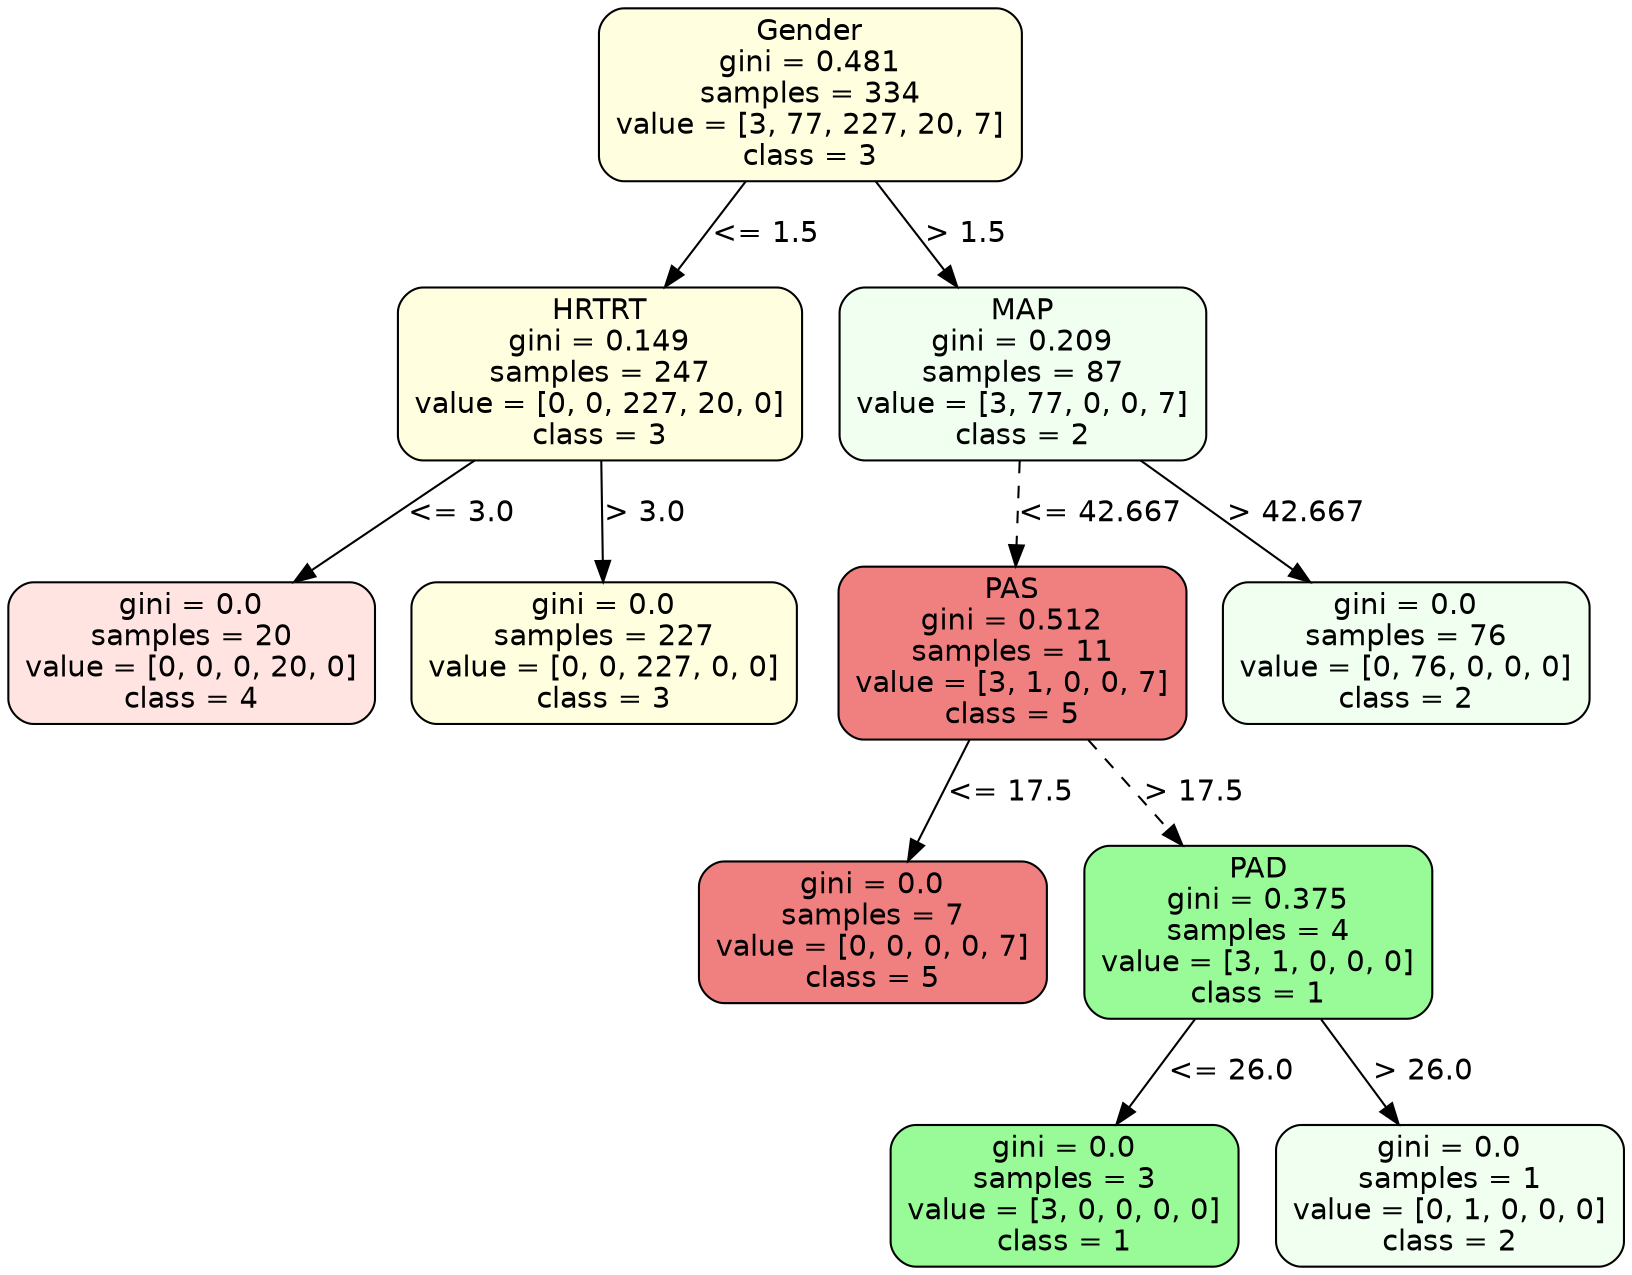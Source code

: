 strict digraph Tree {
	graph [bb="0,0,660.5,604"];
	node [color=black,
		fontname=helvetica,
		label="\N",
		shape=box,
		style="filled, rounded"
	];
	edge [fontname=helvetica];
	0	[fillcolor=lightyellow,
		height=1.1528,
		label="Gender\ngini = 0.481\nsamples = 334\nvalue = [3, 77, 227, 20, 7]\nclass = 3",
		pos="327.5,562.5",
		width=2.3611];
	1	[fillcolor=lightyellow,
		height=1.1528,
		label="HRTRT\ngini = 0.149\nsamples = 247\nvalue = [0, 0, 227, 20, 0]\nclass = 3",
		pos="241.5,428.5",
		width=2.25];
	0 -> 1	[label="<= 1.5",
		labelangle=45,
		labeldistance=2.5,
		lp="307.5,495.5",
		op="<=",
		param=1.5,
		pos="e,268.07,470.27 301,520.82 292.33,507.52 282.61,492.6 273.58,478.74",
		style=solid];
	4	[fillcolor=honeydew,
		height=1.1528,
		label="MAP\ngini = 0.209\nsamples = 87\nvalue = [3, 77, 0, 0, 7]\nclass = 2",
		pos="414.5,428.5",
		width=2.0417];
	0 -> 4	[label="> 1.5",
		labelangle=-45,
		labeldistance=2.5,
		lp="390,495.5",
		op=">",
		param=1.5,
		pos="e,387.63,470.27 354.31,520.82 363.08,507.52 372.91,492.6 382.04,478.74",
		style=solid];
	2	[fillcolor=mistyrose,
		height=0.94444,
		label="gini = 0.0\nsamples = 20\nvalue = [0, 0, 0, 20, 0]\nclass = 4",
		pos="73.5,294.5",
		width=2.0417];
	1 -> 2	[label="<= 3.0",
		lp="183.5,361.5",
		op="<=",
		param=3.0,
		pos="e,115.54,328.53 189.72,386.82 168.7,370.3 144.5,351.29 123.65,334.9",
		style=solid];
	3	[fillcolor=lightyellow,
		height=0.94444,
		label="gini = 0.0\nsamples = 227\nvalue = [0, 0, 227, 0, 0]\nclass = 3",
		pos="242.5,294.5",
		width=2.1528];
	1 -> 3	[label="> 3.0",
		lp="258,361.5",
		op=">",
		param=3.0,
		pos="e,242.25,328.74 241.81,386.82 241.92,371.68 242.05,354.44 242.17,339.05",
		style=solid];
	5	[fillcolor=lightcoral,
		height=1.1528,
		label="PAS\ngini = 0.512\nsamples = 11\nvalue = [3, 1, 0, 0, 7]\nclass = 5",
		pos="410.5,294.5",
		width=1.9444];
	4 -> 5	[label="<= 42.667",
		lp="444.5,361.5",
		op="<=",
		param=42.667,
		pos="e,411.74,336.27 413.27,386.82 412.88,374.02 412.45,359.73 412.04,346.32",
		style=dashed];
	10	[fillcolor=honeydew,
		height=0.94444,
		label="gini = 0.0\nsamples = 76\nvalue = [0, 76, 0, 0, 0]\nclass = 2",
		pos="572.5,294.5",
		width=2.0417];
	4 -> 10	[label="> 42.667",
		lp="525.5,361.5",
		op=">",
		param=42.667,
		pos="e,532.97,328.53 463.19,386.82 482.88,370.37 505.52,351.46 525.07,335.12",
		style=solid];
	6	[fillcolor=lightcoral,
		height=0.94444,
		label="gini = 0.0\nsamples = 7\nvalue = [0, 0, 0, 0, 7]\nclass = 5",
		pos="353.5,160.5",
		width=1.9444];
	5 -> 6	[label="<= 17.5",
		lp="408,227.5",
		op="<=",
		param=17.5,
		pos="e,367.86,194.74 392.93,252.82 386.27,237.39 378.67,219.78 371.92,204.17",
		style=solid];
	7	[fillcolor=palegreen,
		height=1.1528,
		label="PAD\ngini = 0.375\nsamples = 4\nvalue = [3, 1, 0, 0, 0]\nclass = 1",
		pos="511.5,160.5",
		width=1.9444];
	5 -> 7	[label="> 17.5",
		lp="484,227.5",
		op=">",
		param=17.5,
		pos="e,480.3,202.27 441.63,252.82 451.9,239.39 463.43,224.32 474.12,210.35",
		style=dashed];
	8	[fillcolor=palegreen,
		height=0.94444,
		label="gini = 0.0\nsamples = 3\nvalue = [3, 0, 0, 0, 0]\nclass = 1",
		pos="432.5,34",
		width=1.9444];
	7 -> 8	[label="<= 26.0",
		lp="498,93.5",
		op="<=",
		param=26.0,
		pos="e,453.68,68.379 485.63,118.73 477.14,105.35 467.69,90.465 459.15,76.995",
		style=solid];
	9	[fillcolor=honeydew,
		height=0.94444,
		label="gini = 0.0\nsamples = 1\nvalue = [0, 1, 0, 0, 0]\nclass = 2",
		pos="590.5,34",
		width=1.9444];
	7 -> 9	[label="> 26.0",
		lp="578,93.5",
		op=">",
		param=26.0,
		pos="e,569.32,68.379 537.37,118.73 545.86,105.35 555.31,90.465 563.85,76.995",
		style=solid];
}
